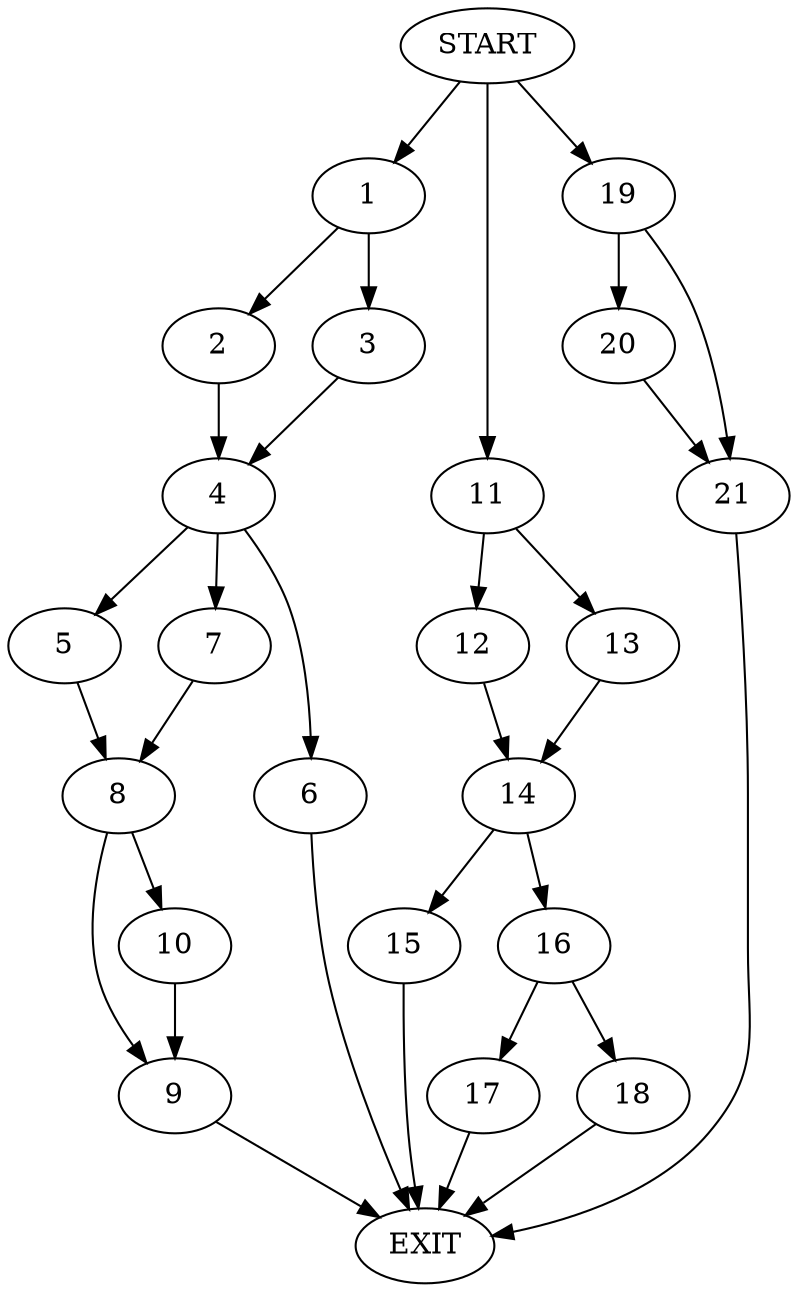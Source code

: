 digraph {
0 [label="START"]
22 [label="EXIT"]
0 -> 1
1 -> 2
1 -> 3
2 -> 4
3 -> 4
4 -> 5
4 -> 6
4 -> 7
6 -> 22
7 -> 8
5 -> 8
8 -> 9
8 -> 10
10 -> 9
9 -> 22
0 -> 11
11 -> 12
11 -> 13
13 -> 14
12 -> 14
14 -> 15
14 -> 16
15 -> 22
16 -> 17
16 -> 18
17 -> 22
18 -> 22
0 -> 19
19 -> 20
19 -> 21
21 -> 22
20 -> 21
}
